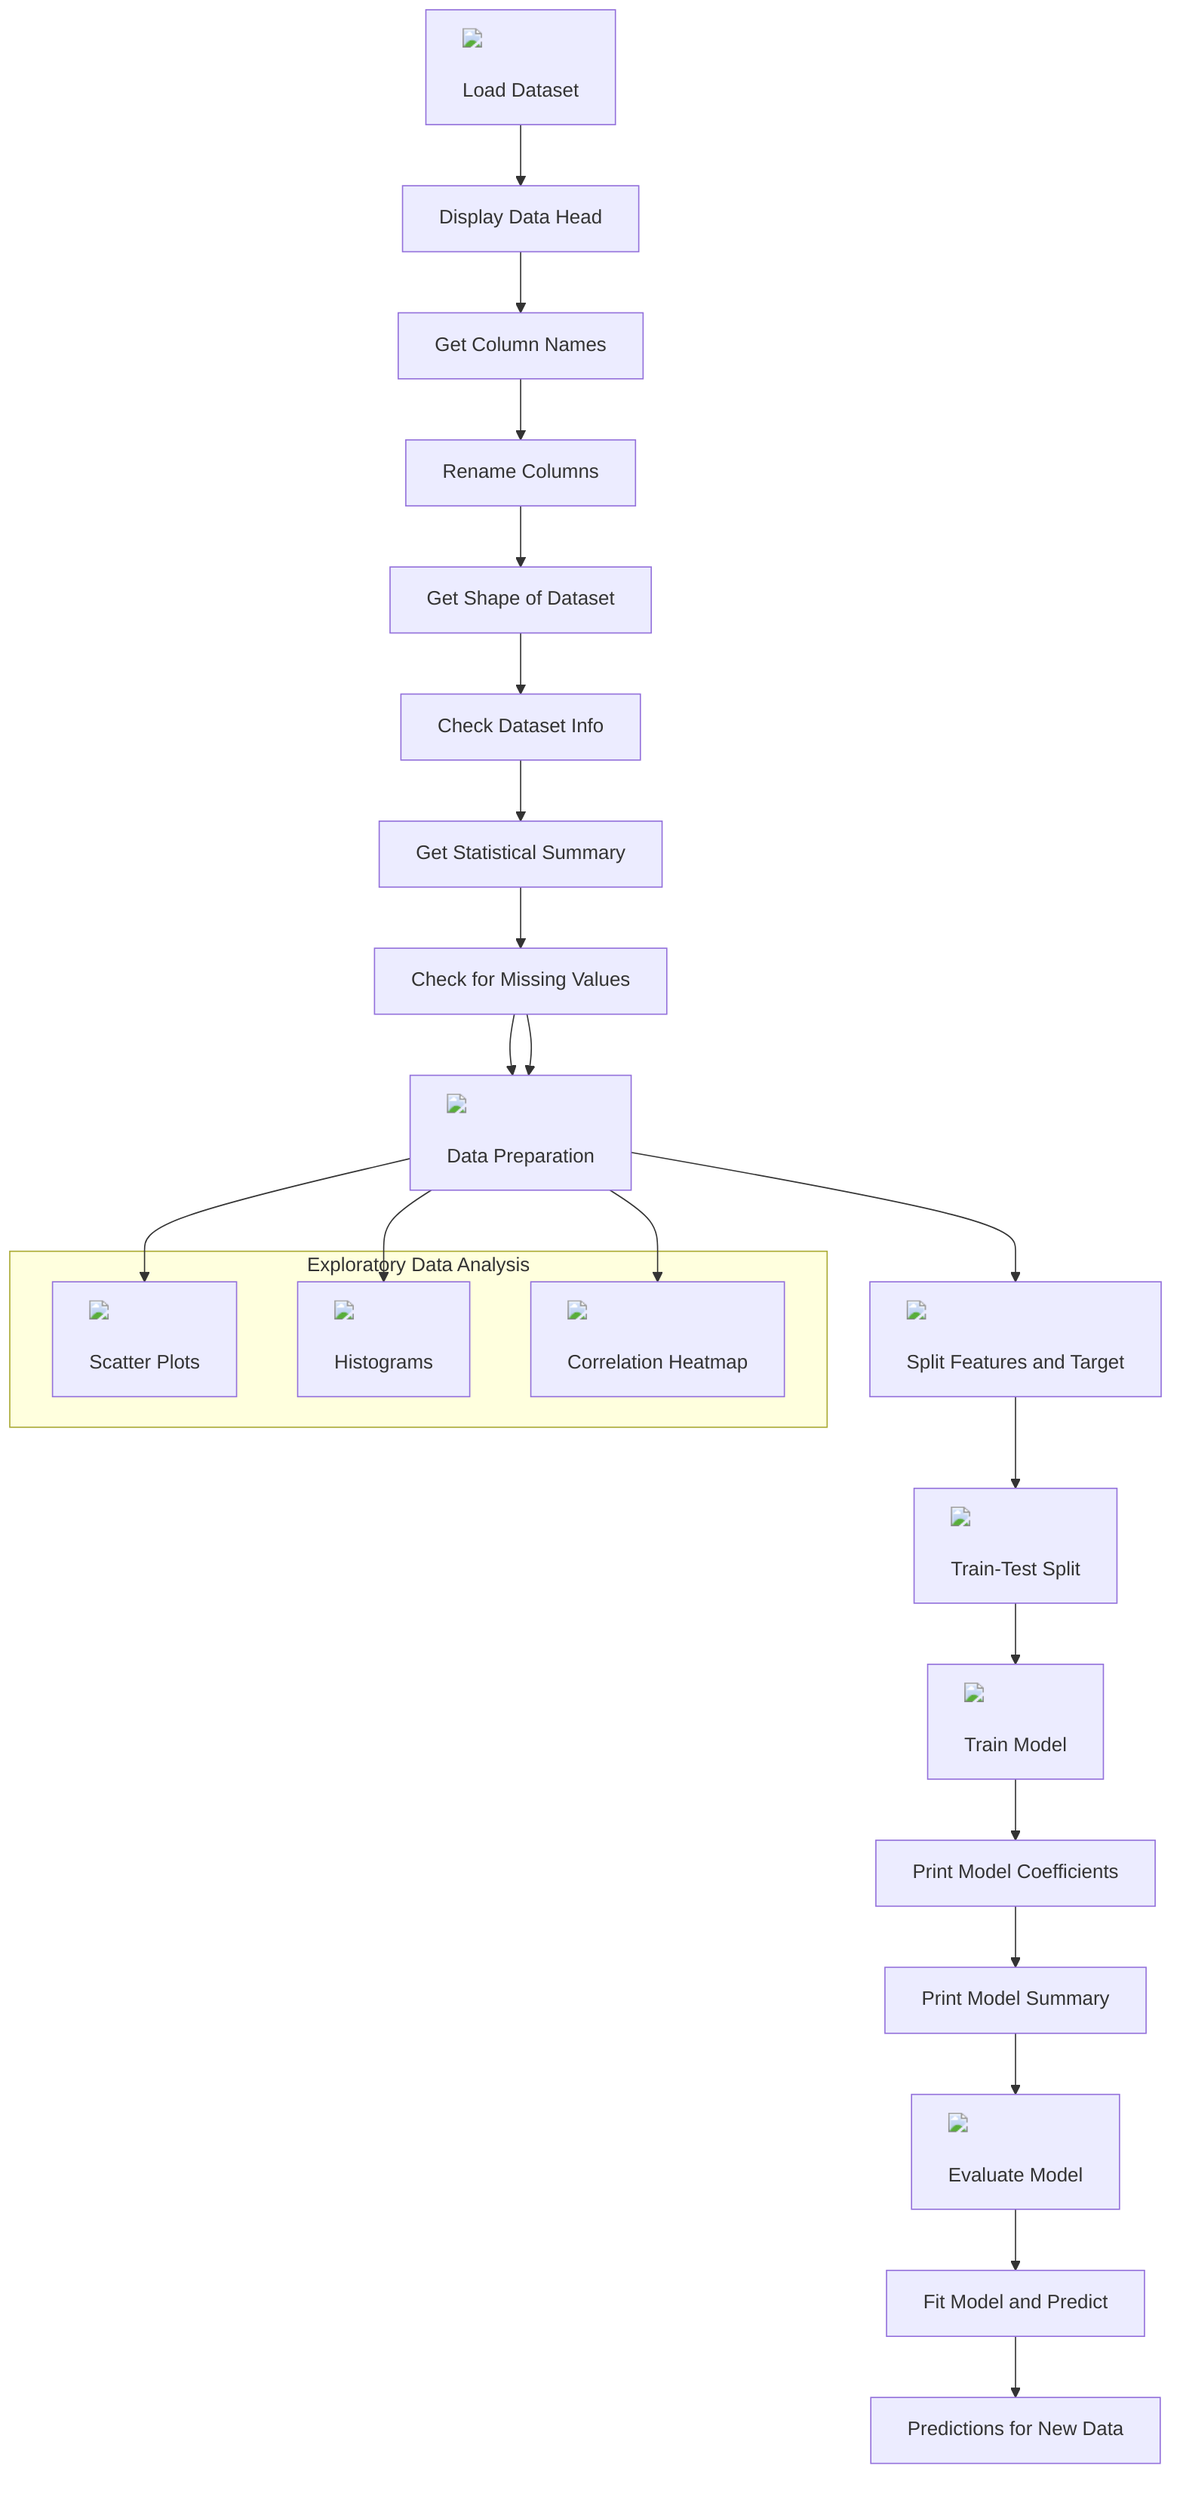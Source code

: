 flowchart TD
    A["<img src='icons/file.svg'/> <br/> Load Dataset"] --> B["Display Data Head"]
    B --> C["Get Column Names"]
    C --> D["Rename Columns"]
    D --> E["Get Shape of Dataset"]
    E --> F["Check Dataset Info"]
    F --> G["Get Statistical Summary"]
    G --> H["Check for Missing Values"]
    H --> I["<img src='icons/table.svg'/> <br/> Data Preparation"]
    
    I --> J["<img src='icons/column_split.svg'/> <br/> Split Features and Target"]
    J --> K["<img src='icons/row_split.svg'/> <br/> Train-Test Split"]
    
    K --> L["<img src='icons/brain.svg'/> <br/> Train Model"]
    L --> M["Print Model Coefficients"]
    M --> N["Print Model Summary"]
    
    N --> O["<img src='icons/column_split.svg'/> <br/> Evaluate Model"]
    O --> P["Fit Model and Predict"]
    P --> Q["Predictions for New Data"]
    
    subgraph "Exploratory Data Analysis"
        R["<img src='dummy_plots/scatter_plot_template.svg'/> <br/> Scatter Plots"]
        S["<img src='dummy_plots/hist_template.svg'/> <br/> Histograms"]
        T["<img src='dummy_plots/heatmap_template.svg'/> <br/> Correlation Heatmap"]
    end
    
    I --> R
    I --> S
    I --> T

    H --> I